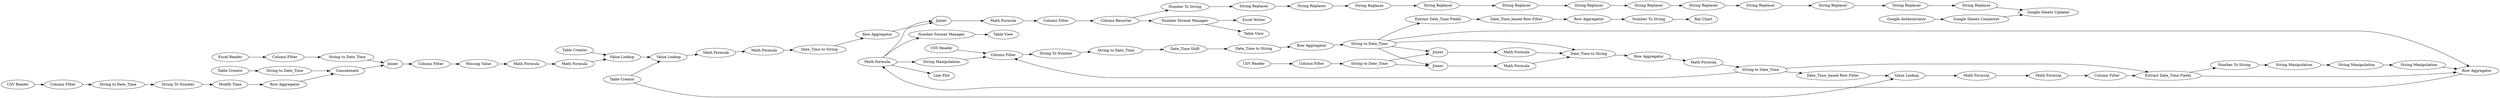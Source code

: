 digraph {
	106 -> 107
	36 -> 9
	71 -> 72
	78 -> 79
	57 -> 58
	9 -> 13
	59 -> 60
	97 -> 96
	22 -> 23
	96 -> 73
	76 -> 75
	114 -> 115
	28 -> 32
	72 -> 73
	82 -> 83
	95 -> 97
	123 -> 31
	105 -> 106
	107 -> 108
	90 -> 93
	62 -> 78
	80 -> 81
	89 -> 94
	13 -> 10
	8 -> 9
	111 -> 112
	108 -> 109
	113 -> 114
	32 -> 123
	27 -> 57
	39 -> 20
	18 -> 19
	16 -> 38
	58 -> 59
	16 -> 18
	68 -> 69
	77 -> 78
	23 -> 9
	118 -> 103
	100 -> 102
	12 -> 16
	109 -> 110
	38 -> 39
	56 -> 27
	19 -> 20
	74 -> 77
	16 -> 89
	110 -> 111
	21 -> 22
	121 -> 119
	83 -> 84
	84 -> 86
	121 -> 122
	32 -> 49
	25 -> 2
	112 -> 113
	115 -> 101
	32 -> 84
	63 -> 66
	102 -> 101
	118 -> 121
	64 -> 65
	23 -> 27
	70 -> 71
	10 -> 14
	104 -> 105
	69 -> 96
	60 -> 28
	66 -> 64
	23 -> 61
	20 -> 21
	61 -> 53
	53 -> 54
	32 -> 36
	86 -> 116
	73 -> 76
	16 -> 20
	27 -> 28
	3 -> 38
	16 -> 28
	94 -> 90
	55 -> 56
	3 -> 18
	54 -> 55
	14 -> 15
	93 -> 92
	103 -> 104
	75 -> 74
	81 -> 82
	52 -> 79
	15 -> 12
	79 -> 80
	116 -> 118
	52 -> 53
	65 -> 68
	2 -> 3
	103 [label="Number To String"]
	3 [label="String to Date_Time"]
	12 [label="Row Aggregator"]
	75 [label="Missing Value"]
	16 [label="String to Date_Time"]
	115 [label="String Replacer"]
	68 [label="Modify Time"]
	28 [label="Row Aggregator"]
	23 [label="String to Date_Time"]
	93 [label="Number To String"]
	81 [label="Math Formula"]
	107 [label="String Replacer"]
	118 [label="Column Resorter"]
	27 [label="Extract Date_Time Fields"]
	79 [label="Value Lookup"]
	9 [label="Column Filter"]
	97 [label="String to Date_Time"]
	58 [label="String Manipulation"]
	8 [label="CSV Reader"]
	108 [label="String Replacer"]
	122 [label="Excel Writer"]
	105 [label="String Replacer"]
	92 [label="Bar Chart"]
	119 [label="Table View"]
	54 [label="Math Formula"]
	22 [label="Math Formula"]
	53 [label="Value Lookup"]
	60 [label="String Manipulation"]
	13 [label="String To Number"]
	96 [label=Concatenate]
	104 [label="String Replacer"]
	102 [label="Google Sheets Connector"]
	71 [label="Column Filter"]
	52 [label="Table Creator"]
	80 [label="Math Formula"]
	39 [label="Math Formula"]
	57 [label="Number To String"]
	55 [label="Math Formula"]
	21 [label="Row Aggregator"]
	18 [label=Joiner]
	121 [label="Number Format Manager"]
	19 [label="Math Formula"]
	64 [label="String to Date_Time"]
	56 [label="Column Filter"]
	15 [label="Date_Time to String"]
	25 [label="CSV Reader"]
	114 [label="String Replacer"]
	59 [label="String Manipulation"]
	123 [label="Number Format Manager"]
	90 [label="Row Aggregator"]
	72 [label="String to Date_Time"]
	61 [label="Date_Time_based Row Filter"]
	77 [label="Math Formula"]
	14 [label="Date_Time Shift"]
	83 [label="Row Aggregator"]
	38 [label=Joiner]
	94 [label="Date_Time_based Row Filter"]
	62 [label="Table Creator"]
	82 [label="Date_Time to String"]
	65 [label="String To Number"]
	69 [label="Row Aggregator"]
	116 [label="Column Filter"]
	89 [label="Extract Date_Time Fields"]
	74 [label="Math Formula"]
	78 [label="Value Lookup"]
	84 [label=Joiner]
	49 [label="Line Plot"]
	31 [label="Table View"]
	109 [label="String Replacer"]
	110 [label="String Replacer"]
	10 [label="String to Date_Time"]
	86 [label="Math Formula"]
	112 [label="String Replacer"]
	101 [label="Google Sheets Updater"]
	63 [label="CSV Reader"]
	76 [label="Column Filter"]
	100 [label="Google Authenticator"]
	106 [label="String Replacer"]
	113 [label="String Replacer"]
	20 [label="Date_Time to String"]
	66 [label="Column Filter"]
	70 [label="Excel Reader"]
	36 [label="String Manipulation"]
	95 [label="Table Creator"]
	111 [label="String Replacer"]
	73 [label=Joiner]
	32 [label="Math Formula"]
	2 [label="Column Filter"]
	rankdir=LR
}
